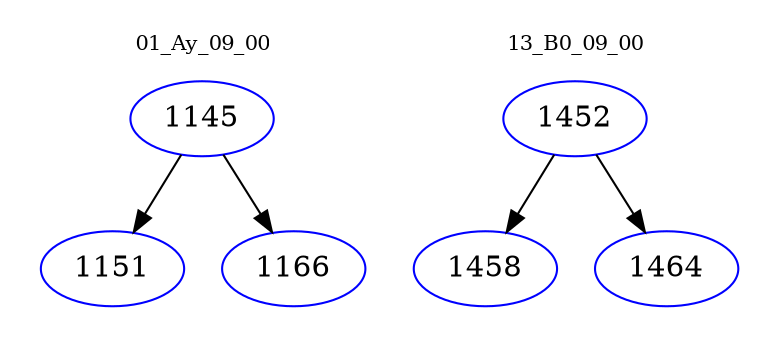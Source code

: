digraph{
subgraph cluster_0 {
color = white
label = "01_Ay_09_00";
fontsize=10;
T0_1145 [label="1145", color="blue"]
T0_1145 -> T0_1151 [color="black"]
T0_1151 [label="1151", color="blue"]
T0_1145 -> T0_1166 [color="black"]
T0_1166 [label="1166", color="blue"]
}
subgraph cluster_1 {
color = white
label = "13_B0_09_00";
fontsize=10;
T1_1452 [label="1452", color="blue"]
T1_1452 -> T1_1458 [color="black"]
T1_1458 [label="1458", color="blue"]
T1_1452 -> T1_1464 [color="black"]
T1_1464 [label="1464", color="blue"]
}
}
